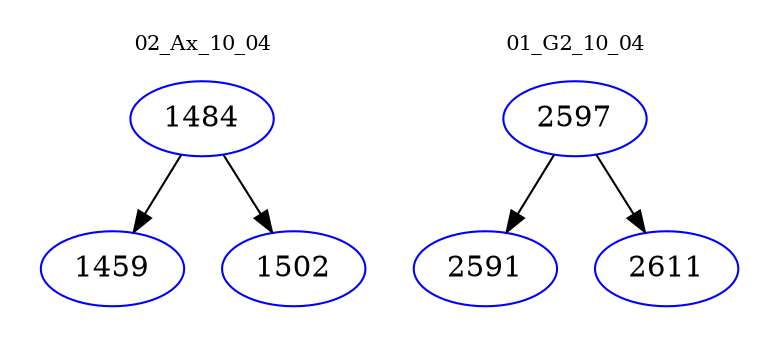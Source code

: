 digraph{
subgraph cluster_0 {
color = white
label = "02_Ax_10_04";
fontsize=10;
T0_1484 [label="1484", color="blue"]
T0_1484 -> T0_1459 [color="black"]
T0_1459 [label="1459", color="blue"]
T0_1484 -> T0_1502 [color="black"]
T0_1502 [label="1502", color="blue"]
}
subgraph cluster_1 {
color = white
label = "01_G2_10_04";
fontsize=10;
T1_2597 [label="2597", color="blue"]
T1_2597 -> T1_2591 [color="black"]
T1_2591 [label="2591", color="blue"]
T1_2597 -> T1_2611 [color="black"]
T1_2611 [label="2611", color="blue"]
}
}
